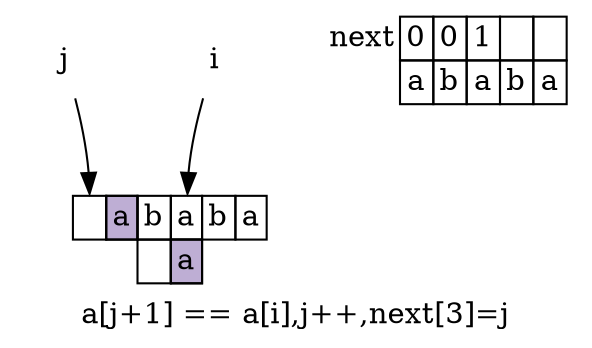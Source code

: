 digraph g {
    label="a[j+1] == a[i],j++,next[3]=j"
    node[shape=plaintext fillcolor=white colorscheme=accent8 ];
    //ranksep=0.3
    arrow[shape=plaintext weight=0 label="i"];
    next[
        label=< <TABLE CELLBORDER="1" BORDER="0" CELLSPACING="0" CELLPADDING="2">
            <tr>
                <td PORT="0" border="0">next</td>
                <td PORT="1">0</td>
                <td PORT="2">0</td>
                <td PORT="3">1</td>
                <td PORT="4">  </td>
                <td PORT="5">  </td>
            </tr>
            <tr>
                <td PORT="0" border="0">  </td>
                <td PORT="1">a</td>
                <td PORT="2">b</td>
                <td PORT="3">a</td>
                <td PORT="4">b</td>
                <td PORT="5">a</td>
            </tr>
        </TABLE> >
    ];
    a[
        label=< <TABLE CELLBORDER="1" BORDER="0" CELLSPACING="0" CELLPADDING="2">
            <tr>
                <td PORT="0">  </td>
                <td PORT="1" bgcolor="2">a</td>
                <td PORT="2">b</td>
                <td PORT="3">a</td>
                <td PORT="4">b</td>
                <td PORT="5">a</td>
            </tr>
            <tr>
                <td PORT="0" border="0">  </td>
                <td PORT="1" border="0">  </td>
                <td PORT="2">  </td>
                <td PORT="3" bgcolor="2">a</td>
            </tr>
        </TABLE> >
    ]
    //next:1->a:1[style=invis];
    arrow->a:3;
    j->a:0;
}
